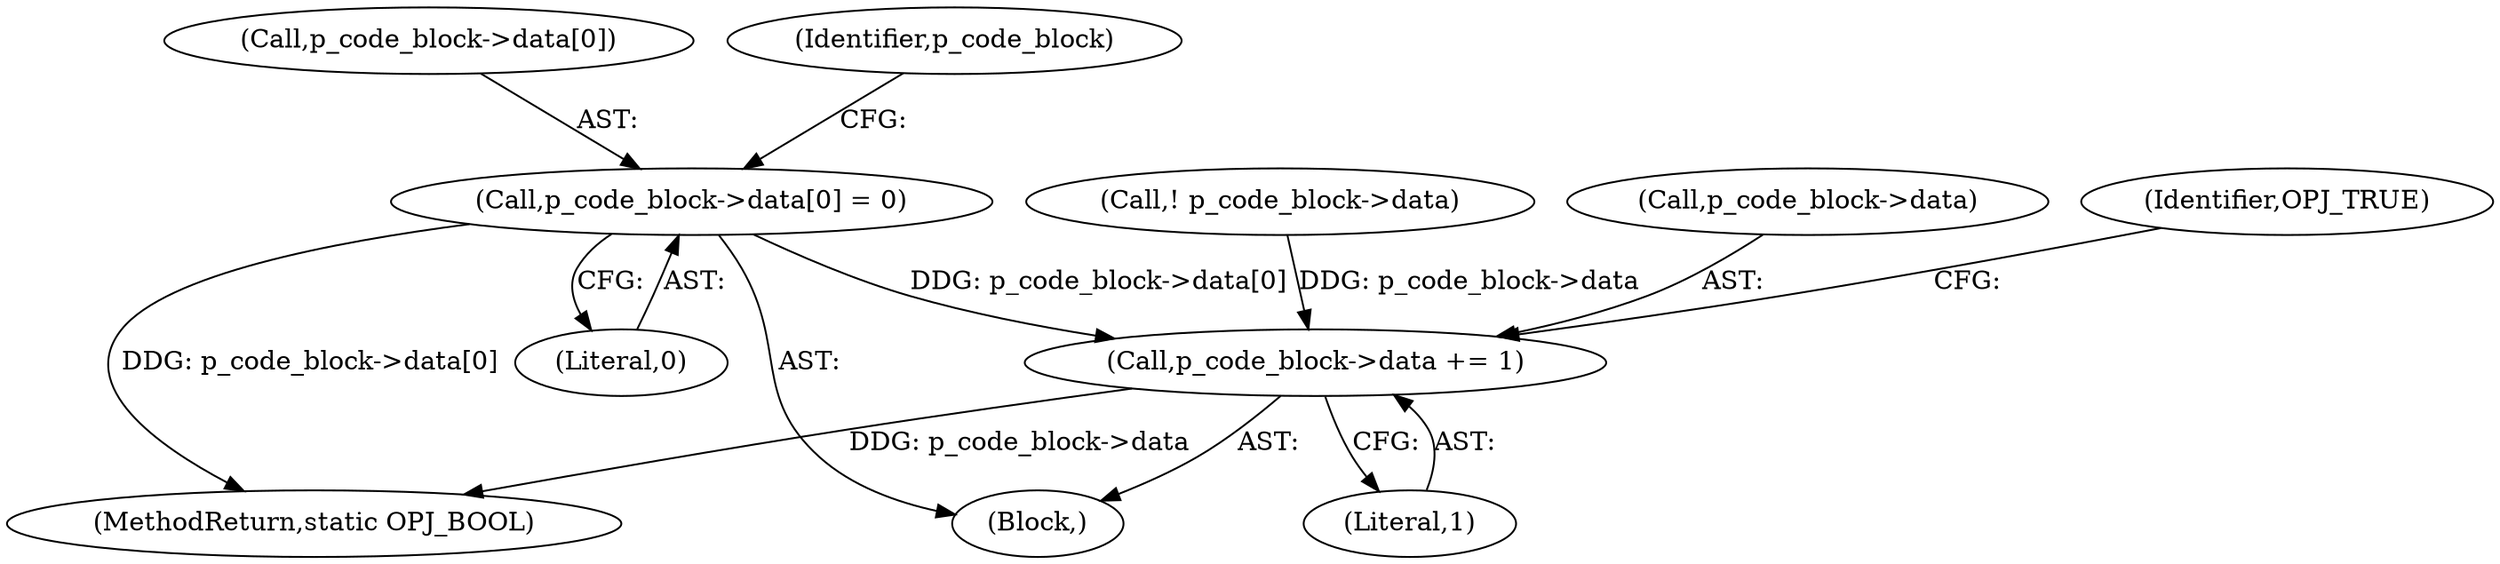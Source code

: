 digraph "0_openjpeg_397f62c0a838e15d667ef50e27d5d011d2c79c04@array" {
"1000183" [label="(Call,p_code_block->data[0] = 0)"];
"1000190" [label="(Call,p_code_block->data += 1)"];
"1000166" [label="(Call,! p_code_block->data)"];
"1000183" [label="(Call,p_code_block->data[0] = 0)"];
"1000143" [label="(Block,)"];
"1000190" [label="(Call,p_code_block->data += 1)"];
"1000184" [label="(Call,p_code_block->data[0])"];
"1000189" [label="(Literal,0)"];
"1000194" [label="(Literal,1)"];
"1000197" [label="(MethodReturn,static OPJ_BOOL)"];
"1000191" [label="(Call,p_code_block->data)"];
"1000196" [label="(Identifier,OPJ_TRUE)"];
"1000192" [label="(Identifier,p_code_block)"];
"1000183" -> "1000143"  [label="AST: "];
"1000183" -> "1000189"  [label="CFG: "];
"1000184" -> "1000183"  [label="AST: "];
"1000189" -> "1000183"  [label="AST: "];
"1000192" -> "1000183"  [label="CFG: "];
"1000183" -> "1000197"  [label="DDG: p_code_block->data[0]"];
"1000183" -> "1000190"  [label="DDG: p_code_block->data[0]"];
"1000190" -> "1000143"  [label="AST: "];
"1000190" -> "1000194"  [label="CFG: "];
"1000191" -> "1000190"  [label="AST: "];
"1000194" -> "1000190"  [label="AST: "];
"1000196" -> "1000190"  [label="CFG: "];
"1000190" -> "1000197"  [label="DDG: p_code_block->data"];
"1000166" -> "1000190"  [label="DDG: p_code_block->data"];
}

